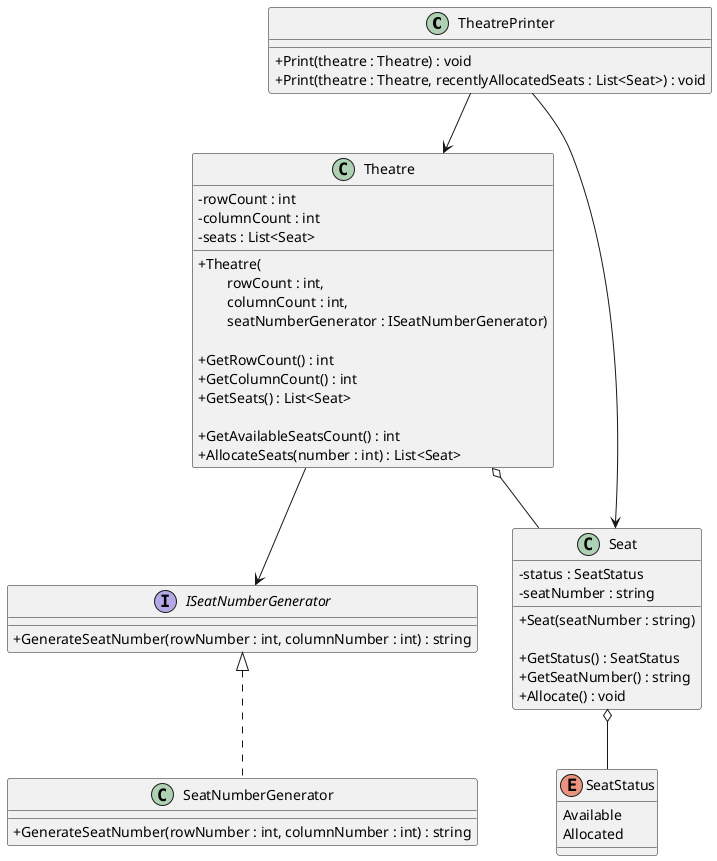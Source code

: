 @startuml "cinnamon cinemas"
skinparam ClassAttributeIconSize 0

class TheatrePrinter {
    + Print(theatre : Theatre) : void
    + Print(theatre : Theatre, recentlyAllocatedSeats : List<Seat>) : void
}

interface ISeatNumberGenerator {
    + GenerateSeatNumber(rowNumber : int, columnNumber : int) : string
}

class SeatNumberGenerator {
    + GenerateSeatNumber(rowNumber : int, columnNumber : int) : string
}

class Theatre {
    - rowCount : int
    - columnCount : int
    - seats : List<Seat>

    + Theatre(\n\
        rowCount : int, \n\
        columnCount : int, \n\
        seatNumberGenerator : ISeatNumberGenerator)

    + GetRowCount() : int
    + GetColumnCount() : int
    + GetSeats() : List<Seat>

    + GetAvailableSeatsCount() : int
    + AllocateSeats(number : int) : List<Seat>
}

class Seat {
    - status : SeatStatus
    - seatNumber : string

    + Seat(seatNumber : string)

    + GetStatus() : SeatStatus
    + GetSeatNumber() : string
    + Allocate() : void
}

Enum SeatStatus {
    Available
    Allocated
}

TheatrePrinter --> Theatre
TheatrePrinter ---> Seat

Theatre o-- Seat
Theatre --> ISeatNumberGenerator

ISeatNumberGenerator <|.. SeatNumberGenerator

Seat o-- SeatStatus

@enduml